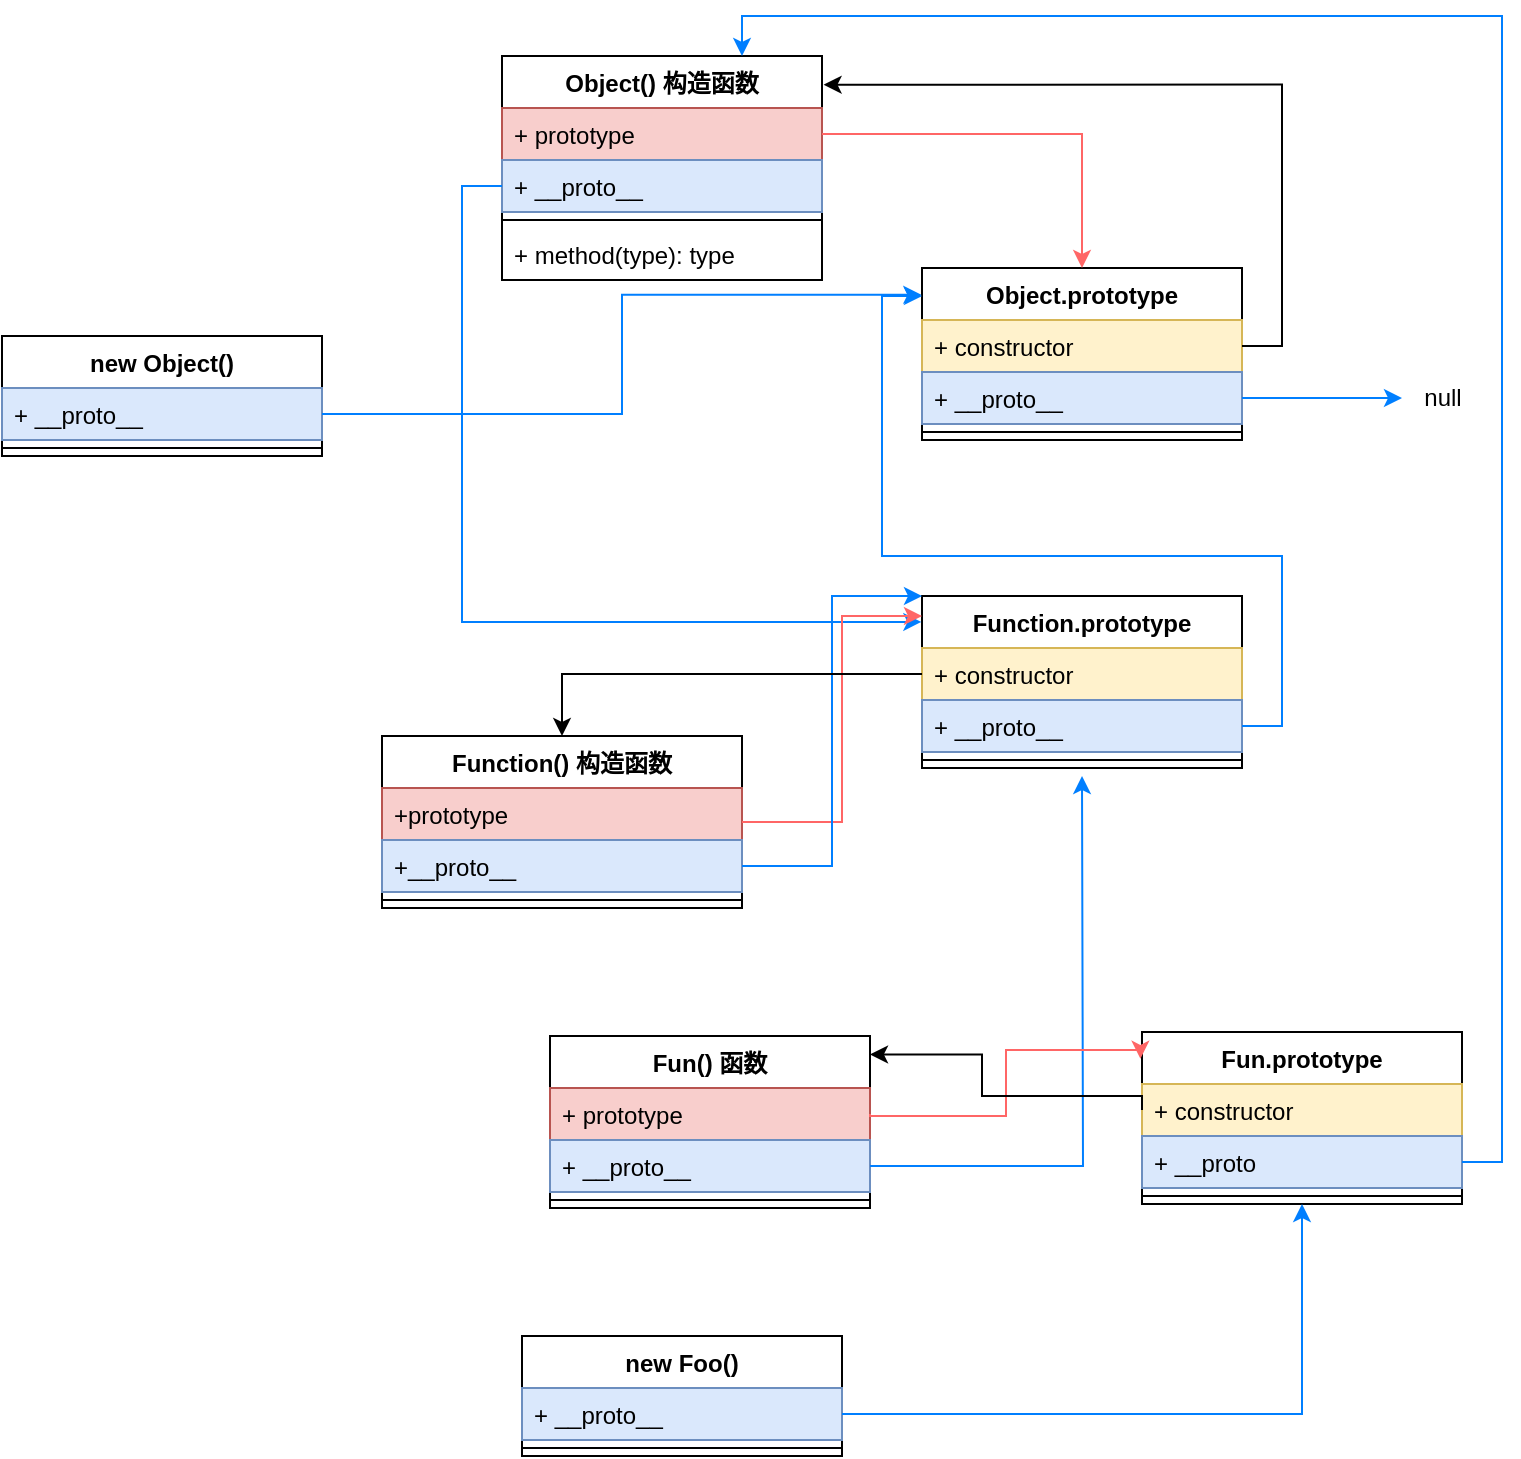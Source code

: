 <mxfile version="20.4.0" type="github">
  <diagram id="lYpcWW5-ztusVyyZHBZA" name="第 1 页">
    <mxGraphModel dx="1038" dy="491" grid="1" gridSize="10" guides="1" tooltips="1" connect="1" arrows="1" fold="1" page="1" pageScale="1" pageWidth="827" pageHeight="1169" math="0" shadow="0">
      <root>
        <mxCell id="0" />
        <mxCell id="1" parent="0" />
        <mxCell id="QlODTqc4w6RgfLnlHrVJ-2" value="Object.prototype" style="swimlane;fontStyle=1;align=center;verticalAlign=top;childLayout=stackLayout;horizontal=1;startSize=26;horizontalStack=0;resizeParent=1;resizeParentMax=0;resizeLast=0;collapsible=1;marginBottom=0;" vertex="1" parent="1">
          <mxGeometry x="520" y="266" width="160" height="86" as="geometry" />
        </mxCell>
        <mxCell id="QlODTqc4w6RgfLnlHrVJ-15" value="+ constructor" style="text;strokeColor=#d6b656;fillColor=#fff2cc;align=left;verticalAlign=top;spacingLeft=4;spacingRight=4;overflow=hidden;rotatable=0;points=[[0,0.5],[1,0.5]];portConstraint=eastwest;" vertex="1" parent="QlODTqc4w6RgfLnlHrVJ-2">
          <mxGeometry y="26" width="160" height="26" as="geometry" />
        </mxCell>
        <mxCell id="QlODTqc4w6RgfLnlHrVJ-6" value="+ __proto__" style="text;strokeColor=#6c8ebf;fillColor=#dae8fc;align=left;verticalAlign=top;spacingLeft=4;spacingRight=4;overflow=hidden;rotatable=0;points=[[0,0.5],[1,0.5]];portConstraint=eastwest;" vertex="1" parent="QlODTqc4w6RgfLnlHrVJ-2">
          <mxGeometry y="52" width="160" height="26" as="geometry" />
        </mxCell>
        <mxCell id="QlODTqc4w6RgfLnlHrVJ-4" value="" style="line;strokeWidth=1;fillColor=none;align=left;verticalAlign=middle;spacingTop=-1;spacingLeft=3;spacingRight=3;rotatable=0;labelPosition=right;points=[];portConstraint=eastwest;strokeColor=inherit;" vertex="1" parent="QlODTqc4w6RgfLnlHrVJ-2">
          <mxGeometry y="78" width="160" height="8" as="geometry" />
        </mxCell>
        <mxCell id="QlODTqc4w6RgfLnlHrVJ-7" value="null" style="text;html=1;align=center;verticalAlign=middle;resizable=0;points=[];autosize=1;strokeColor=none;fillColor=none;" vertex="1" parent="1">
          <mxGeometry x="760" y="316" width="40" height="30" as="geometry" />
        </mxCell>
        <mxCell id="QlODTqc4w6RgfLnlHrVJ-8" style="edgeStyle=orthogonalEdgeStyle;rounded=0;orthogonalLoop=1;jettySize=auto;html=1;exitX=1;exitY=0.5;exitDx=0;exitDy=0;strokeColor=#007FFF;" edge="1" parent="1" source="QlODTqc4w6RgfLnlHrVJ-6" target="QlODTqc4w6RgfLnlHrVJ-7">
          <mxGeometry relative="1" as="geometry" />
        </mxCell>
        <mxCell id="QlODTqc4w6RgfLnlHrVJ-9" value="Object() 构造函数" style="swimlane;fontStyle=1;align=center;verticalAlign=top;childLayout=stackLayout;horizontal=1;startSize=26;horizontalStack=0;resizeParent=1;resizeParentMax=0;resizeLast=0;collapsible=1;marginBottom=0;" vertex="1" parent="1">
          <mxGeometry x="310" y="160" width="160" height="112" as="geometry" />
        </mxCell>
        <mxCell id="QlODTqc4w6RgfLnlHrVJ-21" value="+ prototype" style="text;strokeColor=#b85450;fillColor=#f8cecc;align=left;verticalAlign=top;spacingLeft=4;spacingRight=4;overflow=hidden;rotatable=0;points=[[0,0.5],[1,0.5]];portConstraint=eastwest;" vertex="1" parent="QlODTqc4w6RgfLnlHrVJ-9">
          <mxGeometry y="26" width="160" height="26" as="geometry" />
        </mxCell>
        <mxCell id="QlODTqc4w6RgfLnlHrVJ-10" value="+ __proto__" style="text;align=left;verticalAlign=top;spacingLeft=4;spacingRight=4;overflow=hidden;rotatable=0;points=[[0,0.5],[1,0.5]];portConstraint=eastwest;fillColor=#dae8fc;strokeColor=#6c8ebf;" vertex="1" parent="QlODTqc4w6RgfLnlHrVJ-9">
          <mxGeometry y="52" width="160" height="26" as="geometry" />
        </mxCell>
        <mxCell id="QlODTqc4w6RgfLnlHrVJ-11" value="" style="line;strokeWidth=1;fillColor=none;align=left;verticalAlign=middle;spacingTop=-1;spacingLeft=3;spacingRight=3;rotatable=0;labelPosition=right;points=[];portConstraint=eastwest;strokeColor=inherit;" vertex="1" parent="QlODTqc4w6RgfLnlHrVJ-9">
          <mxGeometry y="78" width="160" height="8" as="geometry" />
        </mxCell>
        <mxCell id="QlODTqc4w6RgfLnlHrVJ-12" value="+ method(type): type" style="text;strokeColor=none;fillColor=none;align=left;verticalAlign=top;spacingLeft=4;spacingRight=4;overflow=hidden;rotatable=0;points=[[0,0.5],[1,0.5]];portConstraint=eastwest;" vertex="1" parent="QlODTqc4w6RgfLnlHrVJ-9">
          <mxGeometry y="86" width="160" height="26" as="geometry" />
        </mxCell>
        <mxCell id="QlODTqc4w6RgfLnlHrVJ-13" style="edgeStyle=orthogonalEdgeStyle;rounded=0;orthogonalLoop=1;jettySize=auto;html=1;entryX=0.5;entryY=0;entryDx=0;entryDy=0;strokeColor=#FF6666;" edge="1" parent="1" source="QlODTqc4w6RgfLnlHrVJ-21" target="QlODTqc4w6RgfLnlHrVJ-2">
          <mxGeometry relative="1" as="geometry" />
        </mxCell>
        <mxCell id="QlODTqc4w6RgfLnlHrVJ-16" style="edgeStyle=orthogonalEdgeStyle;rounded=0;orthogonalLoop=1;jettySize=auto;html=1;exitX=1;exitY=0.5;exitDx=0;exitDy=0;entryX=1.005;entryY=0.128;entryDx=0;entryDy=0;entryPerimeter=0;" edge="1" parent="1" source="QlODTqc4w6RgfLnlHrVJ-15" target="QlODTqc4w6RgfLnlHrVJ-9">
          <mxGeometry relative="1" as="geometry" />
        </mxCell>
        <mxCell id="QlODTqc4w6RgfLnlHrVJ-17" value="Function.prototype" style="swimlane;fontStyle=1;align=center;verticalAlign=top;childLayout=stackLayout;horizontal=1;startSize=26;horizontalStack=0;resizeParent=1;resizeParentMax=0;resizeLast=0;collapsible=1;marginBottom=0;" vertex="1" parent="1">
          <mxGeometry x="520" y="430" width="160" height="86" as="geometry" />
        </mxCell>
        <mxCell id="QlODTqc4w6RgfLnlHrVJ-18" value="+ constructor" style="text;strokeColor=#d6b656;fillColor=#fff2cc;align=left;verticalAlign=top;spacingLeft=4;spacingRight=4;overflow=hidden;rotatable=0;points=[[0,0.5],[1,0.5]];portConstraint=eastwest;" vertex="1" parent="QlODTqc4w6RgfLnlHrVJ-17">
          <mxGeometry y="26" width="160" height="26" as="geometry" />
        </mxCell>
        <mxCell id="QlODTqc4w6RgfLnlHrVJ-32" value="+ __proto__" style="text;strokeColor=#6c8ebf;fillColor=#dae8fc;align=left;verticalAlign=top;spacingLeft=4;spacingRight=4;overflow=hidden;rotatable=0;points=[[0,0.5],[1,0.5]];portConstraint=eastwest;" vertex="1" parent="QlODTqc4w6RgfLnlHrVJ-17">
          <mxGeometry y="52" width="160" height="26" as="geometry" />
        </mxCell>
        <mxCell id="QlODTqc4w6RgfLnlHrVJ-19" value="" style="line;strokeWidth=1;fillColor=none;align=left;verticalAlign=middle;spacingTop=-1;spacingLeft=3;spacingRight=3;rotatable=0;labelPosition=right;points=[];portConstraint=eastwest;strokeColor=inherit;" vertex="1" parent="QlODTqc4w6RgfLnlHrVJ-17">
          <mxGeometry y="78" width="160" height="8" as="geometry" />
        </mxCell>
        <mxCell id="QlODTqc4w6RgfLnlHrVJ-22" style="edgeStyle=orthogonalEdgeStyle;rounded=0;orthogonalLoop=1;jettySize=auto;html=1;exitX=0;exitY=0.5;exitDx=0;exitDy=0;entryX=-0.002;entryY=0.151;entryDx=0;entryDy=0;entryPerimeter=0;strokeColor=#007FFF;" edge="1" parent="1" source="QlODTqc4w6RgfLnlHrVJ-10" target="QlODTqc4w6RgfLnlHrVJ-17">
          <mxGeometry relative="1" as="geometry" />
        </mxCell>
        <mxCell id="QlODTqc4w6RgfLnlHrVJ-23" style="edgeStyle=orthogonalEdgeStyle;rounded=0;orthogonalLoop=1;jettySize=auto;html=1;exitX=1;exitY=0.5;exitDx=0;exitDy=0;strokeColor=#007FFF;" edge="1" parent="1" source="QlODTqc4w6RgfLnlHrVJ-32" target="QlODTqc4w6RgfLnlHrVJ-2">
          <mxGeometry relative="1" as="geometry">
            <mxPoint x="500" y="250" as="targetPoint" />
            <Array as="points">
              <mxPoint x="700" y="495" />
              <mxPoint x="700" y="410" />
              <mxPoint x="500" y="410" />
              <mxPoint x="500" y="280" />
            </Array>
          </mxGeometry>
        </mxCell>
        <mxCell id="QlODTqc4w6RgfLnlHrVJ-24" value="Function() 构造函数" style="swimlane;fontStyle=1;align=center;verticalAlign=top;childLayout=stackLayout;horizontal=1;startSize=26;horizontalStack=0;resizeParent=1;resizeParentMax=0;resizeLast=0;collapsible=1;marginBottom=0;" vertex="1" parent="1">
          <mxGeometry x="250" y="500" width="180" height="86" as="geometry" />
        </mxCell>
        <mxCell id="QlODTqc4w6RgfLnlHrVJ-30" value="+prototype" style="text;strokeColor=#b85450;fillColor=#f8cecc;align=left;verticalAlign=top;spacingLeft=4;spacingRight=4;overflow=hidden;rotatable=0;points=[[0,0.5],[1,0.5]];portConstraint=eastwest;" vertex="1" parent="QlODTqc4w6RgfLnlHrVJ-24">
          <mxGeometry y="26" width="180" height="26" as="geometry" />
        </mxCell>
        <mxCell id="QlODTqc4w6RgfLnlHrVJ-25" value="+__proto__" style="text;strokeColor=#6c8ebf;fillColor=#dae8fc;align=left;verticalAlign=top;spacingLeft=4;spacingRight=4;overflow=hidden;rotatable=0;points=[[0,0.5],[1,0.5]];portConstraint=eastwest;" vertex="1" parent="QlODTqc4w6RgfLnlHrVJ-24">
          <mxGeometry y="52" width="180" height="26" as="geometry" />
        </mxCell>
        <mxCell id="QlODTqc4w6RgfLnlHrVJ-26" value="" style="line;strokeWidth=1;fillColor=none;align=left;verticalAlign=middle;spacingTop=-1;spacingLeft=3;spacingRight=3;rotatable=0;labelPosition=right;points=[];portConstraint=eastwest;strokeColor=inherit;" vertex="1" parent="QlODTqc4w6RgfLnlHrVJ-24">
          <mxGeometry y="78" width="180" height="8" as="geometry" />
        </mxCell>
        <mxCell id="QlODTqc4w6RgfLnlHrVJ-29" value="" style="edgeStyle=orthogonalEdgeStyle;rounded=0;orthogonalLoop=1;jettySize=auto;html=1;strokeColor=#FF6666;exitX=1;exitY=0.5;exitDx=0;exitDy=0;" edge="1" parent="1" source="QlODTqc4w6RgfLnlHrVJ-24">
          <mxGeometry relative="1" as="geometry">
            <mxPoint x="520" y="440" as="targetPoint" />
            <Array as="points">
              <mxPoint x="480" y="543" />
              <mxPoint x="480" y="440" />
            </Array>
          </mxGeometry>
        </mxCell>
        <mxCell id="QlODTqc4w6RgfLnlHrVJ-31" style="edgeStyle=orthogonalEdgeStyle;rounded=0;orthogonalLoop=1;jettySize=auto;html=1;exitX=1;exitY=0.5;exitDx=0;exitDy=0;entryX=0;entryY=0;entryDx=0;entryDy=0;strokeColor=#007FFF;" edge="1" parent="1" source="QlODTqc4w6RgfLnlHrVJ-25" target="QlODTqc4w6RgfLnlHrVJ-17">
          <mxGeometry relative="1" as="geometry">
            <Array as="points">
              <mxPoint x="475" y="565" />
              <mxPoint x="475" y="430" />
            </Array>
          </mxGeometry>
        </mxCell>
        <mxCell id="QlODTqc4w6RgfLnlHrVJ-34" style="edgeStyle=orthogonalEdgeStyle;rounded=0;orthogonalLoop=1;jettySize=auto;html=1;exitX=0;exitY=0.5;exitDx=0;exitDy=0;entryX=0.5;entryY=0;entryDx=0;entryDy=0;strokeColor=#000000;" edge="1" parent="1" source="QlODTqc4w6RgfLnlHrVJ-18" target="QlODTqc4w6RgfLnlHrVJ-24">
          <mxGeometry relative="1" as="geometry" />
        </mxCell>
        <mxCell id="QlODTqc4w6RgfLnlHrVJ-35" value="Fun() 函数" style="swimlane;fontStyle=1;align=center;verticalAlign=top;childLayout=stackLayout;horizontal=1;startSize=26;horizontalStack=0;resizeParent=1;resizeParentMax=0;resizeLast=0;collapsible=1;marginBottom=0;" vertex="1" parent="1">
          <mxGeometry x="334" y="650" width="160" height="86" as="geometry" />
        </mxCell>
        <mxCell id="QlODTqc4w6RgfLnlHrVJ-40" value="+ prototype" style="text;strokeColor=#b85450;fillColor=#f8cecc;align=left;verticalAlign=top;spacingLeft=4;spacingRight=4;overflow=hidden;rotatable=0;points=[[0,0.5],[1,0.5]];portConstraint=eastwest;" vertex="1" parent="QlODTqc4w6RgfLnlHrVJ-35">
          <mxGeometry y="26" width="160" height="26" as="geometry" />
        </mxCell>
        <mxCell id="QlODTqc4w6RgfLnlHrVJ-41" value="+ __proto__" style="text;strokeColor=#6c8ebf;fillColor=#dae8fc;align=left;verticalAlign=top;spacingLeft=4;spacingRight=4;overflow=hidden;rotatable=0;points=[[0,0.5],[1,0.5]];portConstraint=eastwest;" vertex="1" parent="QlODTqc4w6RgfLnlHrVJ-35">
          <mxGeometry y="52" width="160" height="26" as="geometry" />
        </mxCell>
        <mxCell id="QlODTqc4w6RgfLnlHrVJ-37" value="" style="line;strokeWidth=1;fillColor=none;align=left;verticalAlign=middle;spacingTop=-1;spacingLeft=3;spacingRight=3;rotatable=0;labelPosition=right;points=[];portConstraint=eastwest;strokeColor=inherit;" vertex="1" parent="QlODTqc4w6RgfLnlHrVJ-35">
          <mxGeometry y="78" width="160" height="8" as="geometry" />
        </mxCell>
        <mxCell id="QlODTqc4w6RgfLnlHrVJ-42" value="Fun.prototype" style="swimlane;fontStyle=1;align=center;verticalAlign=top;childLayout=stackLayout;horizontal=1;startSize=26;horizontalStack=0;resizeParent=1;resizeParentMax=0;resizeLast=0;collapsible=1;marginBottom=0;" vertex="1" parent="1">
          <mxGeometry x="630" y="648" width="160" height="86" as="geometry" />
        </mxCell>
        <mxCell id="QlODTqc4w6RgfLnlHrVJ-43" value="+ constructor" style="text;strokeColor=#d6b656;fillColor=#fff2cc;align=left;verticalAlign=top;spacingLeft=4;spacingRight=4;overflow=hidden;rotatable=0;points=[[0,0.5],[1,0.5]];portConstraint=eastwest;" vertex="1" parent="QlODTqc4w6RgfLnlHrVJ-42">
          <mxGeometry y="26" width="160" height="26" as="geometry" />
        </mxCell>
        <mxCell id="QlODTqc4w6RgfLnlHrVJ-54" value="+ __proto" style="text;strokeColor=#6c8ebf;fillColor=#dae8fc;align=left;verticalAlign=top;spacingLeft=4;spacingRight=4;overflow=hidden;rotatable=0;points=[[0,0.5],[1,0.5]];portConstraint=eastwest;" vertex="1" parent="QlODTqc4w6RgfLnlHrVJ-42">
          <mxGeometry y="52" width="160" height="26" as="geometry" />
        </mxCell>
        <mxCell id="QlODTqc4w6RgfLnlHrVJ-44" value="" style="line;strokeWidth=1;fillColor=none;align=left;verticalAlign=middle;spacingTop=-1;spacingLeft=3;spacingRight=3;rotatable=0;labelPosition=right;points=[];portConstraint=eastwest;strokeColor=inherit;" vertex="1" parent="QlODTqc4w6RgfLnlHrVJ-42">
          <mxGeometry y="78" width="160" height="8" as="geometry" />
        </mxCell>
        <mxCell id="QlODTqc4w6RgfLnlHrVJ-46" style="edgeStyle=orthogonalEdgeStyle;rounded=0;orthogonalLoop=1;jettySize=auto;html=1;exitX=1;exitY=0.5;exitDx=0;exitDy=0;strokeColor=#007FFF;" edge="1" parent="1" source="QlODTqc4w6RgfLnlHrVJ-41">
          <mxGeometry relative="1" as="geometry">
            <mxPoint x="600" y="520" as="targetPoint" />
          </mxGeometry>
        </mxCell>
        <mxCell id="QlODTqc4w6RgfLnlHrVJ-47" style="edgeStyle=orthogonalEdgeStyle;rounded=0;orthogonalLoop=1;jettySize=auto;html=1;exitX=1;exitY=0.5;exitDx=0;exitDy=0;entryX=-0.005;entryY=0.156;entryDx=0;entryDy=0;entryPerimeter=0;strokeColor=#FF6666;" edge="1" parent="1" source="QlODTqc4w6RgfLnlHrVJ-40" target="QlODTqc4w6RgfLnlHrVJ-42">
          <mxGeometry relative="1" as="geometry">
            <Array as="points">
              <mxPoint x="494" y="690" />
              <mxPoint x="562" y="690" />
              <mxPoint x="562" y="657" />
            </Array>
          </mxGeometry>
        </mxCell>
        <mxCell id="QlODTqc4w6RgfLnlHrVJ-48" style="edgeStyle=orthogonalEdgeStyle;rounded=0;orthogonalLoop=1;jettySize=auto;html=1;exitX=0;exitY=0.5;exitDx=0;exitDy=0;entryX=1;entryY=0.107;entryDx=0;entryDy=0;entryPerimeter=0;strokeColor=#000000;" edge="1" parent="1" source="QlODTqc4w6RgfLnlHrVJ-43" target="QlODTqc4w6RgfLnlHrVJ-35">
          <mxGeometry relative="1" as="geometry">
            <Array as="points">
              <mxPoint x="630" y="680" />
              <mxPoint x="550" y="680" />
              <mxPoint x="550" y="659" />
            </Array>
          </mxGeometry>
        </mxCell>
        <mxCell id="QlODTqc4w6RgfLnlHrVJ-49" value="new Foo()" style="swimlane;fontStyle=1;align=center;verticalAlign=top;childLayout=stackLayout;horizontal=1;startSize=26;horizontalStack=0;resizeParent=1;resizeParentMax=0;resizeLast=0;collapsible=1;marginBottom=0;" vertex="1" parent="1">
          <mxGeometry x="320" y="800" width="160" height="60" as="geometry" />
        </mxCell>
        <mxCell id="QlODTqc4w6RgfLnlHrVJ-50" value="+ __proto__" style="text;strokeColor=#6c8ebf;fillColor=#dae8fc;align=left;verticalAlign=top;spacingLeft=4;spacingRight=4;overflow=hidden;rotatable=0;points=[[0,0.5],[1,0.5]];portConstraint=eastwest;" vertex="1" parent="QlODTqc4w6RgfLnlHrVJ-49">
          <mxGeometry y="26" width="160" height="26" as="geometry" />
        </mxCell>
        <mxCell id="QlODTqc4w6RgfLnlHrVJ-51" value="" style="line;strokeWidth=1;fillColor=none;align=left;verticalAlign=middle;spacingTop=-1;spacingLeft=3;spacingRight=3;rotatable=0;labelPosition=right;points=[];portConstraint=eastwest;strokeColor=inherit;" vertex="1" parent="QlODTqc4w6RgfLnlHrVJ-49">
          <mxGeometry y="52" width="160" height="8" as="geometry" />
        </mxCell>
        <mxCell id="QlODTqc4w6RgfLnlHrVJ-53" style="edgeStyle=orthogonalEdgeStyle;rounded=0;orthogonalLoop=1;jettySize=auto;html=1;exitX=1;exitY=0.5;exitDx=0;exitDy=0;entryX=0.5;entryY=1;entryDx=0;entryDy=0;strokeColor=#007FFF;" edge="1" parent="1" source="QlODTqc4w6RgfLnlHrVJ-50" target="QlODTqc4w6RgfLnlHrVJ-42">
          <mxGeometry relative="1" as="geometry" />
        </mxCell>
        <mxCell id="QlODTqc4w6RgfLnlHrVJ-55" style="edgeStyle=orthogonalEdgeStyle;rounded=0;orthogonalLoop=1;jettySize=auto;html=1;exitX=1;exitY=0.5;exitDx=0;exitDy=0;entryX=0.75;entryY=0;entryDx=0;entryDy=0;strokeColor=#007FFF;" edge="1" parent="1" source="QlODTqc4w6RgfLnlHrVJ-54" target="QlODTqc4w6RgfLnlHrVJ-9">
          <mxGeometry relative="1" as="geometry" />
        </mxCell>
        <mxCell id="QlODTqc4w6RgfLnlHrVJ-56" value="new Object()" style="swimlane;fontStyle=1;align=center;verticalAlign=top;childLayout=stackLayout;horizontal=1;startSize=26;horizontalStack=0;resizeParent=1;resizeParentMax=0;resizeLast=0;collapsible=1;marginBottom=0;" vertex="1" parent="1">
          <mxGeometry x="60" y="300" width="160" height="60" as="geometry" />
        </mxCell>
        <mxCell id="QlODTqc4w6RgfLnlHrVJ-57" value="+ __proto__" style="text;strokeColor=#6c8ebf;fillColor=#dae8fc;align=left;verticalAlign=top;spacingLeft=4;spacingRight=4;overflow=hidden;rotatable=0;points=[[0,0.5],[1,0.5]];portConstraint=eastwest;" vertex="1" parent="QlODTqc4w6RgfLnlHrVJ-56">
          <mxGeometry y="26" width="160" height="26" as="geometry" />
        </mxCell>
        <mxCell id="QlODTqc4w6RgfLnlHrVJ-58" value="" style="line;strokeWidth=1;fillColor=none;align=left;verticalAlign=middle;spacingTop=-1;spacingLeft=3;spacingRight=3;rotatable=0;labelPosition=right;points=[];portConstraint=eastwest;strokeColor=inherit;" vertex="1" parent="QlODTqc4w6RgfLnlHrVJ-56">
          <mxGeometry y="52" width="160" height="8" as="geometry" />
        </mxCell>
        <mxCell id="QlODTqc4w6RgfLnlHrVJ-60" style="edgeStyle=orthogonalEdgeStyle;rounded=0;orthogonalLoop=1;jettySize=auto;html=1;exitX=1;exitY=0.5;exitDx=0;exitDy=0;entryX=-0.002;entryY=0.156;entryDx=0;entryDy=0;entryPerimeter=0;strokeColor=#007FFF;" edge="1" parent="1" source="QlODTqc4w6RgfLnlHrVJ-57" target="QlODTqc4w6RgfLnlHrVJ-2">
          <mxGeometry relative="1" as="geometry" />
        </mxCell>
      </root>
    </mxGraphModel>
  </diagram>
</mxfile>
